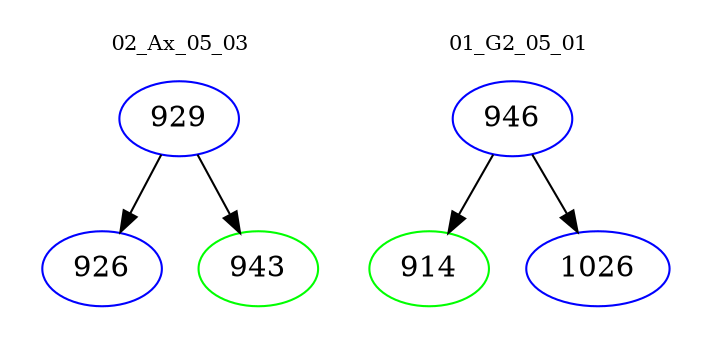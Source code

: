 digraph{
subgraph cluster_0 {
color = white
label = "02_Ax_05_03";
fontsize=10;
T0_929 [label="929", color="blue"]
T0_929 -> T0_926 [color="black"]
T0_926 [label="926", color="blue"]
T0_929 -> T0_943 [color="black"]
T0_943 [label="943", color="green"]
}
subgraph cluster_1 {
color = white
label = "01_G2_05_01";
fontsize=10;
T1_946 [label="946", color="blue"]
T1_946 -> T1_914 [color="black"]
T1_914 [label="914", color="green"]
T1_946 -> T1_1026 [color="black"]
T1_1026 [label="1026", color="blue"]
}
}
